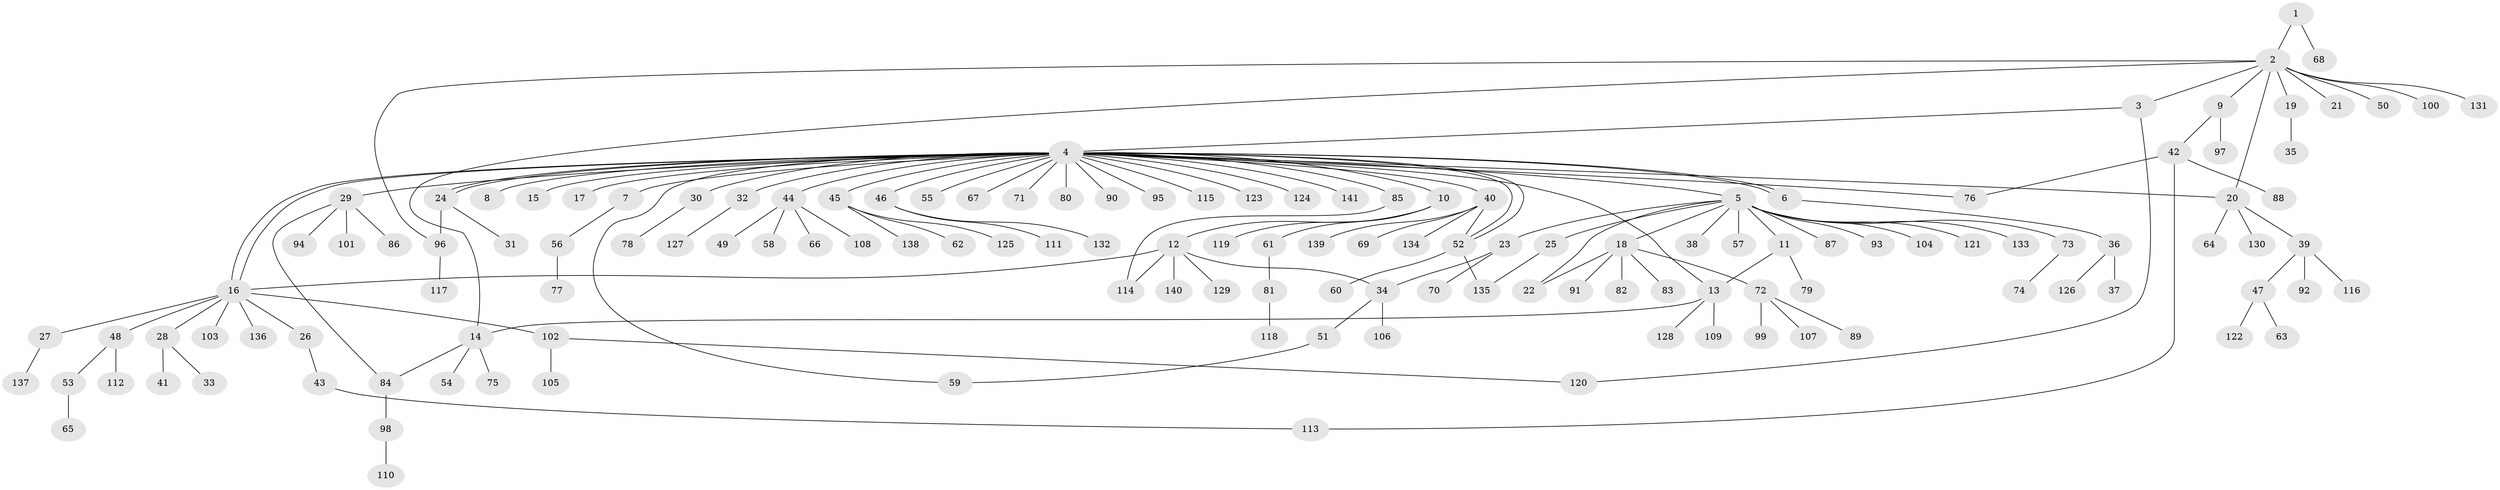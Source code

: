 // Generated by graph-tools (version 1.1) at 2025/46/03/09/25 04:46:55]
// undirected, 141 vertices, 159 edges
graph export_dot {
graph [start="1"]
  node [color=gray90,style=filled];
  1;
  2;
  3;
  4;
  5;
  6;
  7;
  8;
  9;
  10;
  11;
  12;
  13;
  14;
  15;
  16;
  17;
  18;
  19;
  20;
  21;
  22;
  23;
  24;
  25;
  26;
  27;
  28;
  29;
  30;
  31;
  32;
  33;
  34;
  35;
  36;
  37;
  38;
  39;
  40;
  41;
  42;
  43;
  44;
  45;
  46;
  47;
  48;
  49;
  50;
  51;
  52;
  53;
  54;
  55;
  56;
  57;
  58;
  59;
  60;
  61;
  62;
  63;
  64;
  65;
  66;
  67;
  68;
  69;
  70;
  71;
  72;
  73;
  74;
  75;
  76;
  77;
  78;
  79;
  80;
  81;
  82;
  83;
  84;
  85;
  86;
  87;
  88;
  89;
  90;
  91;
  92;
  93;
  94;
  95;
  96;
  97;
  98;
  99;
  100;
  101;
  102;
  103;
  104;
  105;
  106;
  107;
  108;
  109;
  110;
  111;
  112;
  113;
  114;
  115;
  116;
  117;
  118;
  119;
  120;
  121;
  122;
  123;
  124;
  125;
  126;
  127;
  128;
  129;
  130;
  131;
  132;
  133;
  134;
  135;
  136;
  137;
  138;
  139;
  140;
  141;
  1 -- 2;
  1 -- 68;
  2 -- 3;
  2 -- 9;
  2 -- 14;
  2 -- 19;
  2 -- 20;
  2 -- 21;
  2 -- 50;
  2 -- 96;
  2 -- 100;
  2 -- 131;
  3 -- 4;
  3 -- 120;
  4 -- 5;
  4 -- 6;
  4 -- 6;
  4 -- 7;
  4 -- 8;
  4 -- 10;
  4 -- 13;
  4 -- 15;
  4 -- 16;
  4 -- 16;
  4 -- 17;
  4 -- 20;
  4 -- 24;
  4 -- 24;
  4 -- 29;
  4 -- 30;
  4 -- 32;
  4 -- 40;
  4 -- 44;
  4 -- 45;
  4 -- 46;
  4 -- 52;
  4 -- 52;
  4 -- 55;
  4 -- 59;
  4 -- 67;
  4 -- 71;
  4 -- 76;
  4 -- 80;
  4 -- 85;
  4 -- 90;
  4 -- 95;
  4 -- 115;
  4 -- 123;
  4 -- 124;
  4 -- 141;
  5 -- 11;
  5 -- 18;
  5 -- 22;
  5 -- 23;
  5 -- 25;
  5 -- 38;
  5 -- 57;
  5 -- 73;
  5 -- 87;
  5 -- 93;
  5 -- 104;
  5 -- 121;
  5 -- 133;
  6 -- 36;
  7 -- 56;
  9 -- 42;
  9 -- 97;
  10 -- 12;
  10 -- 61;
  10 -- 119;
  11 -- 13;
  11 -- 79;
  12 -- 16;
  12 -- 34;
  12 -- 114;
  12 -- 129;
  12 -- 140;
  13 -- 14;
  13 -- 109;
  13 -- 128;
  14 -- 54;
  14 -- 75;
  14 -- 84;
  16 -- 26;
  16 -- 27;
  16 -- 28;
  16 -- 48;
  16 -- 102;
  16 -- 103;
  16 -- 136;
  18 -- 22;
  18 -- 72;
  18 -- 82;
  18 -- 83;
  18 -- 91;
  19 -- 35;
  20 -- 39;
  20 -- 64;
  20 -- 130;
  23 -- 34;
  23 -- 70;
  24 -- 31;
  24 -- 96;
  25 -- 135;
  26 -- 43;
  27 -- 137;
  28 -- 33;
  28 -- 41;
  29 -- 84;
  29 -- 86;
  29 -- 94;
  29 -- 101;
  30 -- 78;
  32 -- 127;
  34 -- 51;
  34 -- 106;
  36 -- 37;
  36 -- 126;
  39 -- 47;
  39 -- 92;
  39 -- 116;
  40 -- 52;
  40 -- 69;
  40 -- 134;
  40 -- 139;
  42 -- 76;
  42 -- 88;
  42 -- 113;
  43 -- 113;
  44 -- 49;
  44 -- 58;
  44 -- 66;
  44 -- 108;
  45 -- 62;
  45 -- 125;
  45 -- 138;
  46 -- 111;
  46 -- 132;
  47 -- 63;
  47 -- 122;
  48 -- 53;
  48 -- 112;
  51 -- 59;
  52 -- 60;
  52 -- 135;
  53 -- 65;
  56 -- 77;
  61 -- 81;
  72 -- 89;
  72 -- 99;
  72 -- 107;
  73 -- 74;
  81 -- 118;
  84 -- 98;
  85 -- 114;
  96 -- 117;
  98 -- 110;
  102 -- 105;
  102 -- 120;
}
